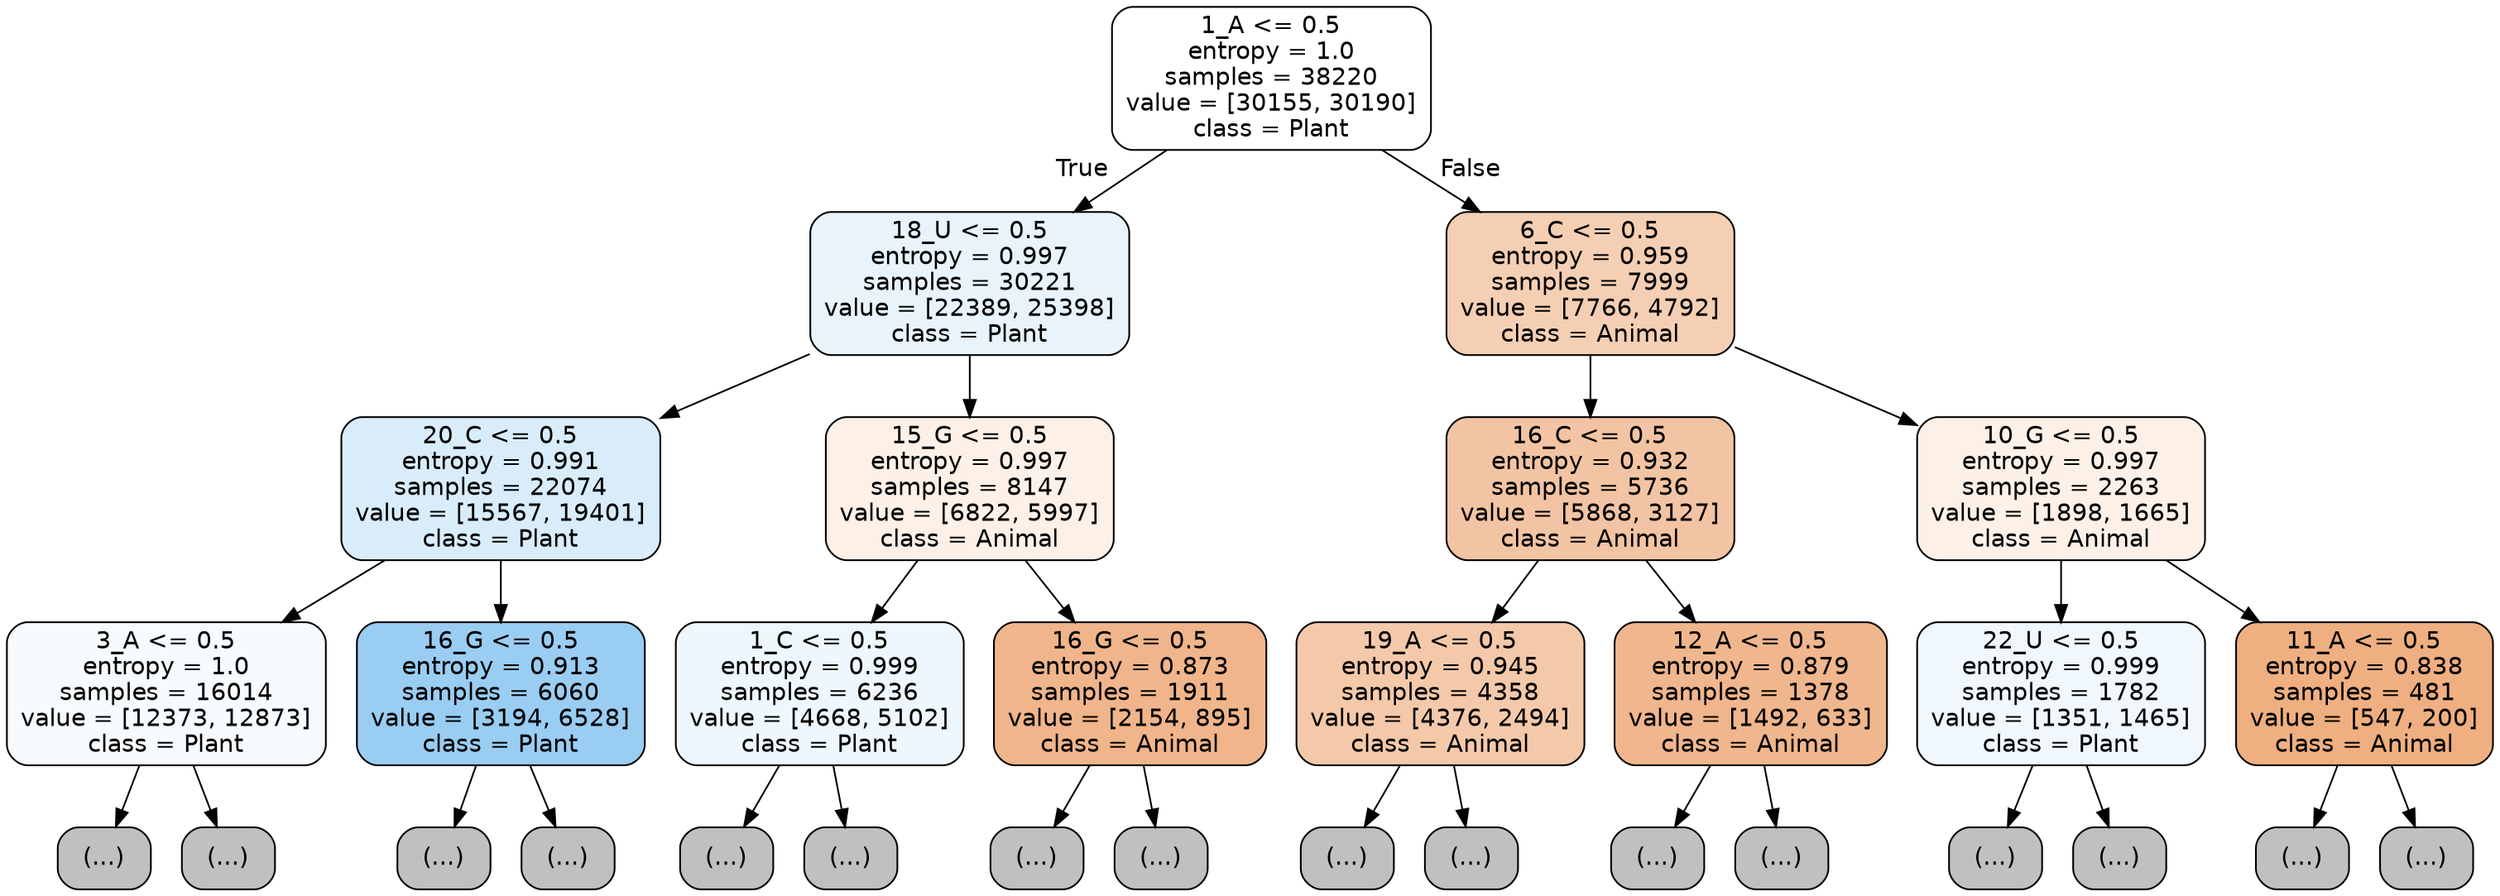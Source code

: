 digraph Tree {
node [shape=box, style="filled, rounded", color="black", fontname="helvetica"] ;
edge [fontname="helvetica"] ;
0 [label="1_A <= 0.5\nentropy = 1.0\nsamples = 38220\nvalue = [30155, 30190]\nclass = Plant", fillcolor="#ffffff"] ;
1 [label="18_U <= 0.5\nentropy = 0.997\nsamples = 30221\nvalue = [22389, 25398]\nclass = Plant", fillcolor="#e8f3fc"] ;
0 -> 1 [labeldistance=2.5, labelangle=45, headlabel="True"] ;
2 [label="20_C <= 0.5\nentropy = 0.991\nsamples = 22074\nvalue = [15567, 19401]\nclass = Plant", fillcolor="#d8ecfa"] ;
1 -> 2 ;
3 [label="3_A <= 0.5\nentropy = 1.0\nsamples = 16014\nvalue = [12373, 12873]\nclass = Plant", fillcolor="#f7fbfe"] ;
2 -> 3 ;
4 [label="(...)", fillcolor="#C0C0C0"] ;
3 -> 4 ;
5377 [label="(...)", fillcolor="#C0C0C0"] ;
3 -> 5377 ;
7272 [label="16_G <= 0.5\nentropy = 0.913\nsamples = 6060\nvalue = [3194, 6528]\nclass = Plant", fillcolor="#9acdf2"] ;
2 -> 7272 ;
7273 [label="(...)", fillcolor="#C0C0C0"] ;
7272 -> 7273 ;
8908 [label="(...)", fillcolor="#C0C0C0"] ;
7272 -> 8908 ;
9481 [label="15_G <= 0.5\nentropy = 0.997\nsamples = 8147\nvalue = [6822, 5997]\nclass = Animal", fillcolor="#fcf0e7"] ;
1 -> 9481 ;
9482 [label="1_C <= 0.5\nentropy = 0.999\nsamples = 6236\nvalue = [4668, 5102]\nclass = Plant", fillcolor="#eef7fd"] ;
9481 -> 9482 ;
9483 [label="(...)", fillcolor="#C0C0C0"] ;
9482 -> 9483 ;
11484 [label="(...)", fillcolor="#C0C0C0"] ;
9482 -> 11484 ;
12105 [label="16_G <= 0.5\nentropy = 0.873\nsamples = 1911\nvalue = [2154, 895]\nclass = Animal", fillcolor="#f0b58b"] ;
9481 -> 12105 ;
12106 [label="(...)", fillcolor="#C0C0C0"] ;
12105 -> 12106 ;
12771 [label="(...)", fillcolor="#C0C0C0"] ;
12105 -> 12771 ;
13008 [label="6_C <= 0.5\nentropy = 0.959\nsamples = 7999\nvalue = [7766, 4792]\nclass = Animal", fillcolor="#f5cfb3"] ;
0 -> 13008 [labeldistance=2.5, labelangle=-45, headlabel="False"] ;
13009 [label="16_C <= 0.5\nentropy = 0.932\nsamples = 5736\nvalue = [5868, 3127]\nclass = Animal", fillcolor="#f3c4a3"] ;
13008 -> 13009 ;
13010 [label="19_A <= 0.5\nentropy = 0.945\nsamples = 4358\nvalue = [4376, 2494]\nclass = Animal", fillcolor="#f4c9aa"] ;
13009 -> 13010 ;
13011 [label="(...)", fillcolor="#C0C0C0"] ;
13010 -> 13011 ;
14852 [label="(...)", fillcolor="#C0C0C0"] ;
13010 -> 14852 ;
15405 [label="12_A <= 0.5\nentropy = 0.879\nsamples = 1378\nvalue = [1492, 633]\nclass = Animal", fillcolor="#f0b68d"] ;
13009 -> 15405 ;
15406 [label="(...)", fillcolor="#C0C0C0"] ;
15405 -> 15406 ;
15891 [label="(...)", fillcolor="#C0C0C0"] ;
15405 -> 15891 ;
16076 [label="10_G <= 0.5\nentropy = 0.997\nsamples = 2263\nvalue = [1898, 1665]\nclass = Animal", fillcolor="#fcf0e7"] ;
13008 -> 16076 ;
16077 [label="22_U <= 0.5\nentropy = 0.999\nsamples = 1782\nvalue = [1351, 1465]\nclass = Plant", fillcolor="#f0f7fd"] ;
16076 -> 16077 ;
16078 [label="(...)", fillcolor="#C0C0C0"] ;
16077 -> 16078 ;
16663 [label="(...)", fillcolor="#C0C0C0"] ;
16077 -> 16663 ;
16742 [label="11_A <= 0.5\nentropy = 0.838\nsamples = 481\nvalue = [547, 200]\nclass = Animal", fillcolor="#efaf81"] ;
16076 -> 16742 ;
16743 [label="(...)", fillcolor="#C0C0C0"] ;
16742 -> 16743 ;
16930 [label="(...)", fillcolor="#C0C0C0"] ;
16742 -> 16930 ;
}